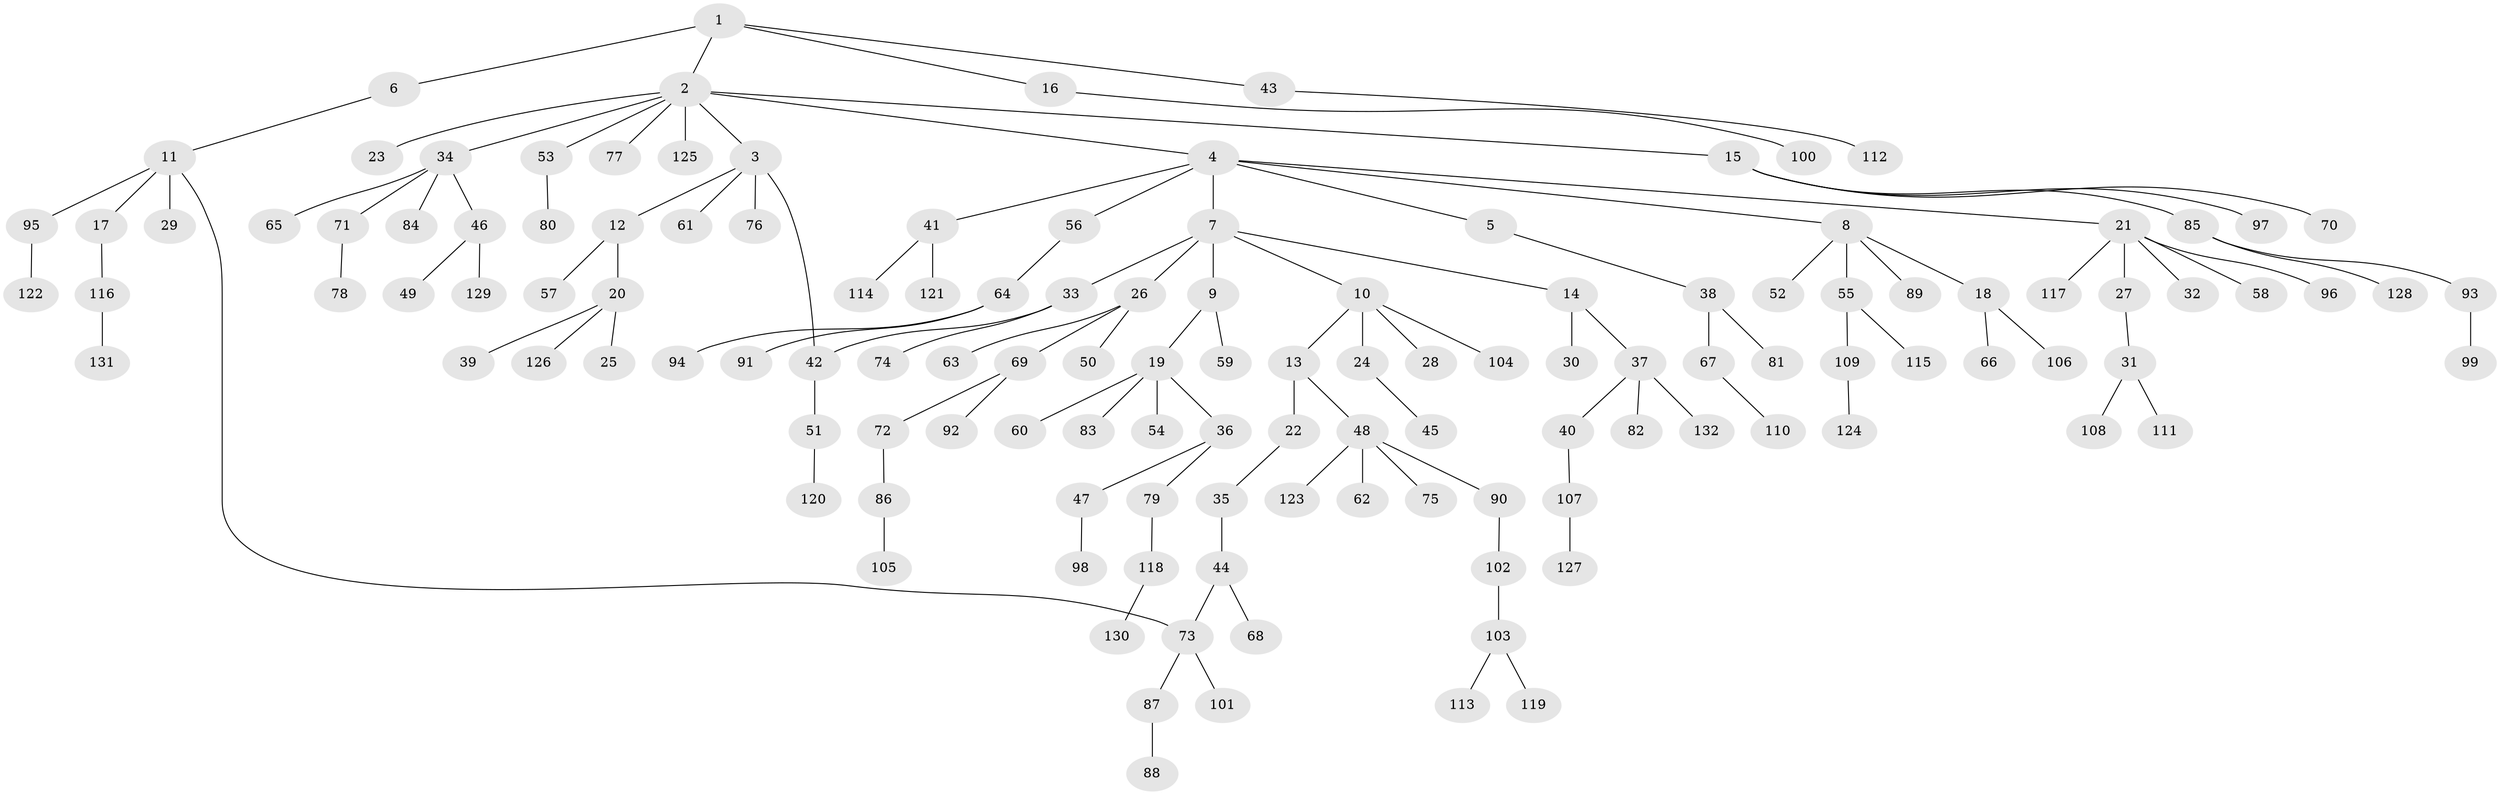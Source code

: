 // coarse degree distribution, {4: 0.0379746835443038, 14: 0.012658227848101266, 5: 0.06329113924050633, 2: 0.1518987341772152, 13: 0.012658227848101266, 3: 0.06329113924050633, 6: 0.012658227848101266, 1: 0.6455696202531646}
// Generated by graph-tools (version 1.1) at 2025/17/03/04/25 18:17:10]
// undirected, 132 vertices, 133 edges
graph export_dot {
graph [start="1"]
  node [color=gray90,style=filled];
  1;
  2;
  3;
  4;
  5;
  6;
  7;
  8;
  9;
  10;
  11;
  12;
  13;
  14;
  15;
  16;
  17;
  18;
  19;
  20;
  21;
  22;
  23;
  24;
  25;
  26;
  27;
  28;
  29;
  30;
  31;
  32;
  33;
  34;
  35;
  36;
  37;
  38;
  39;
  40;
  41;
  42;
  43;
  44;
  45;
  46;
  47;
  48;
  49;
  50;
  51;
  52;
  53;
  54;
  55;
  56;
  57;
  58;
  59;
  60;
  61;
  62;
  63;
  64;
  65;
  66;
  67;
  68;
  69;
  70;
  71;
  72;
  73;
  74;
  75;
  76;
  77;
  78;
  79;
  80;
  81;
  82;
  83;
  84;
  85;
  86;
  87;
  88;
  89;
  90;
  91;
  92;
  93;
  94;
  95;
  96;
  97;
  98;
  99;
  100;
  101;
  102;
  103;
  104;
  105;
  106;
  107;
  108;
  109;
  110;
  111;
  112;
  113;
  114;
  115;
  116;
  117;
  118;
  119;
  120;
  121;
  122;
  123;
  124;
  125;
  126;
  127;
  128;
  129;
  130;
  131;
  132;
  1 -- 2;
  1 -- 6;
  1 -- 16;
  1 -- 43;
  2 -- 3;
  2 -- 4;
  2 -- 15;
  2 -- 23;
  2 -- 34;
  2 -- 53;
  2 -- 77;
  2 -- 125;
  3 -- 12;
  3 -- 42;
  3 -- 61;
  3 -- 76;
  4 -- 5;
  4 -- 7;
  4 -- 8;
  4 -- 21;
  4 -- 41;
  4 -- 56;
  5 -- 38;
  6 -- 11;
  7 -- 9;
  7 -- 10;
  7 -- 14;
  7 -- 26;
  7 -- 33;
  8 -- 18;
  8 -- 52;
  8 -- 55;
  8 -- 89;
  9 -- 19;
  9 -- 59;
  10 -- 13;
  10 -- 24;
  10 -- 28;
  10 -- 104;
  11 -- 17;
  11 -- 29;
  11 -- 95;
  11 -- 73;
  12 -- 20;
  12 -- 57;
  13 -- 22;
  13 -- 48;
  14 -- 30;
  14 -- 37;
  15 -- 70;
  15 -- 85;
  15 -- 97;
  16 -- 100;
  17 -- 116;
  18 -- 66;
  18 -- 106;
  19 -- 36;
  19 -- 54;
  19 -- 60;
  19 -- 83;
  20 -- 25;
  20 -- 39;
  20 -- 126;
  21 -- 27;
  21 -- 32;
  21 -- 58;
  21 -- 96;
  21 -- 117;
  22 -- 35;
  24 -- 45;
  26 -- 50;
  26 -- 63;
  26 -- 69;
  27 -- 31;
  31 -- 108;
  31 -- 111;
  33 -- 74;
  33 -- 42;
  34 -- 46;
  34 -- 65;
  34 -- 71;
  34 -- 84;
  35 -- 44;
  36 -- 47;
  36 -- 79;
  37 -- 40;
  37 -- 82;
  37 -- 132;
  38 -- 67;
  38 -- 81;
  40 -- 107;
  41 -- 114;
  41 -- 121;
  42 -- 51;
  43 -- 112;
  44 -- 68;
  44 -- 73;
  46 -- 49;
  46 -- 129;
  47 -- 98;
  48 -- 62;
  48 -- 75;
  48 -- 90;
  48 -- 123;
  51 -- 120;
  53 -- 80;
  55 -- 109;
  55 -- 115;
  56 -- 64;
  64 -- 91;
  64 -- 94;
  67 -- 110;
  69 -- 72;
  69 -- 92;
  71 -- 78;
  72 -- 86;
  73 -- 87;
  73 -- 101;
  79 -- 118;
  85 -- 93;
  85 -- 128;
  86 -- 105;
  87 -- 88;
  90 -- 102;
  93 -- 99;
  95 -- 122;
  102 -- 103;
  103 -- 113;
  103 -- 119;
  107 -- 127;
  109 -- 124;
  116 -- 131;
  118 -- 130;
}
